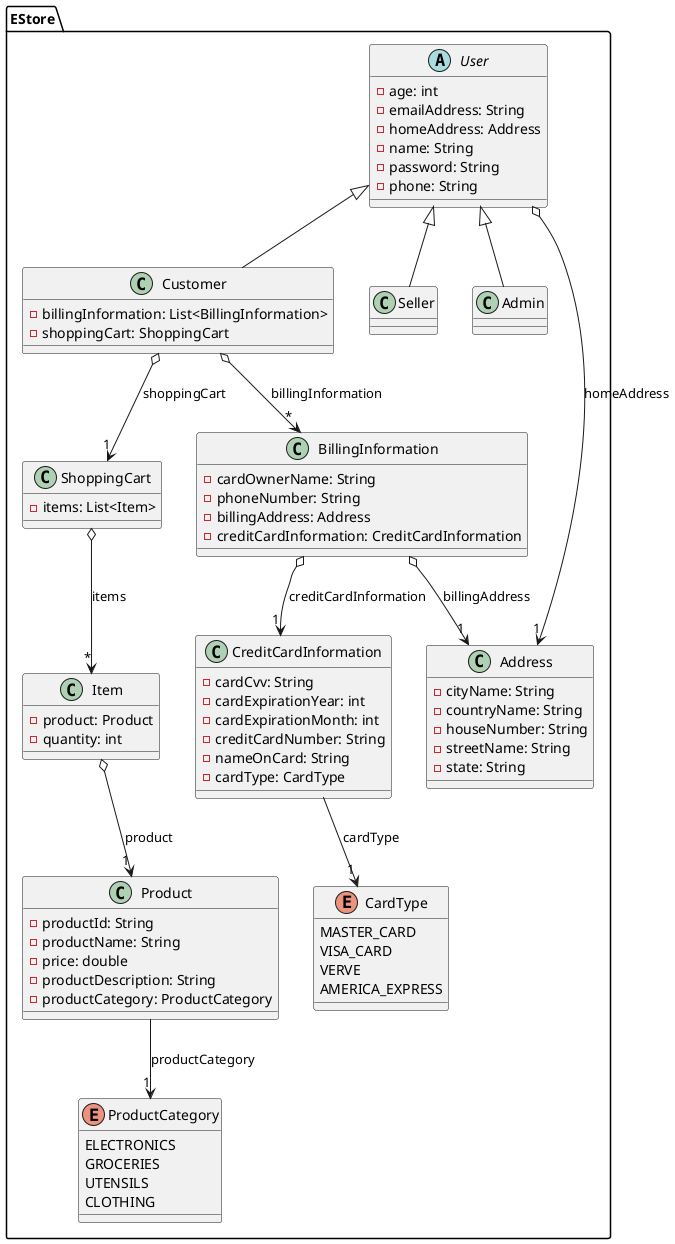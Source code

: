 @startuml EStore

package EStore {

  abstract class User {
    -age: int
    -emailAddress: String
    -homeAddress: Address
    -name: String
    -password: String
    -phone: String
  }

  class Customer {
    -billingInformation: List<BillingInformation>
    -shoppingCart: ShoppingCart

  }

  class Seller
  class Admin

  class Address {
    -cityName: String
    -countryName: String
    -houseNumber: String
    -streetName: String
    -state: String

  }

  class BillingInformation {
    -cardOwnerName: String
    -phoneNumber: String
    -billingAddress: Address
    -creditCardInformation: CreditCardInformation

  }

  class CreditCardInformation {
    -cardCvv: String
    -cardExpirationYear: int
    -cardExpirationMonth: int
    -creditCardNumber: String
    -nameOnCard: String
    -cardType: CardType

  }

  enum ProductCategory {
    ELECTRONICS
    GROCERIES
    UTENSILS
    CLOTHING
  }

  enum CardType {
    MASTER_CARD
    VISA_CARD
    VERVE
    AMERICA_EXPRESS
  }

  class Product {
    -productId: String
    -productName: String
    -price: double
    -productDescription: String
    -productCategory: ProductCategory

  }

  class Item {
    -product: Product
    -quantity: int

  }

  class ShoppingCart {
    -items: List<Item>

  }

  User <|-- Customer
  User <|-- Seller
  User <|-- Admin
  User o--> "1" Address : homeAddress
  Customer o--> "*" BillingInformation : billingInformation
  Customer o--> "1" ShoppingCart : shoppingCart
  BillingInformation o--> "1" Address : billingAddress
  BillingInformation o--> "1" CreditCardInformation : creditCardInformation
  CreditCardInformation --> "1" CardType : cardType
  Product --> "1" ProductCategory : productCategory
  Item o--> "1" Product : product
  ShoppingCart o--> "*" Item : items

}

@enduml